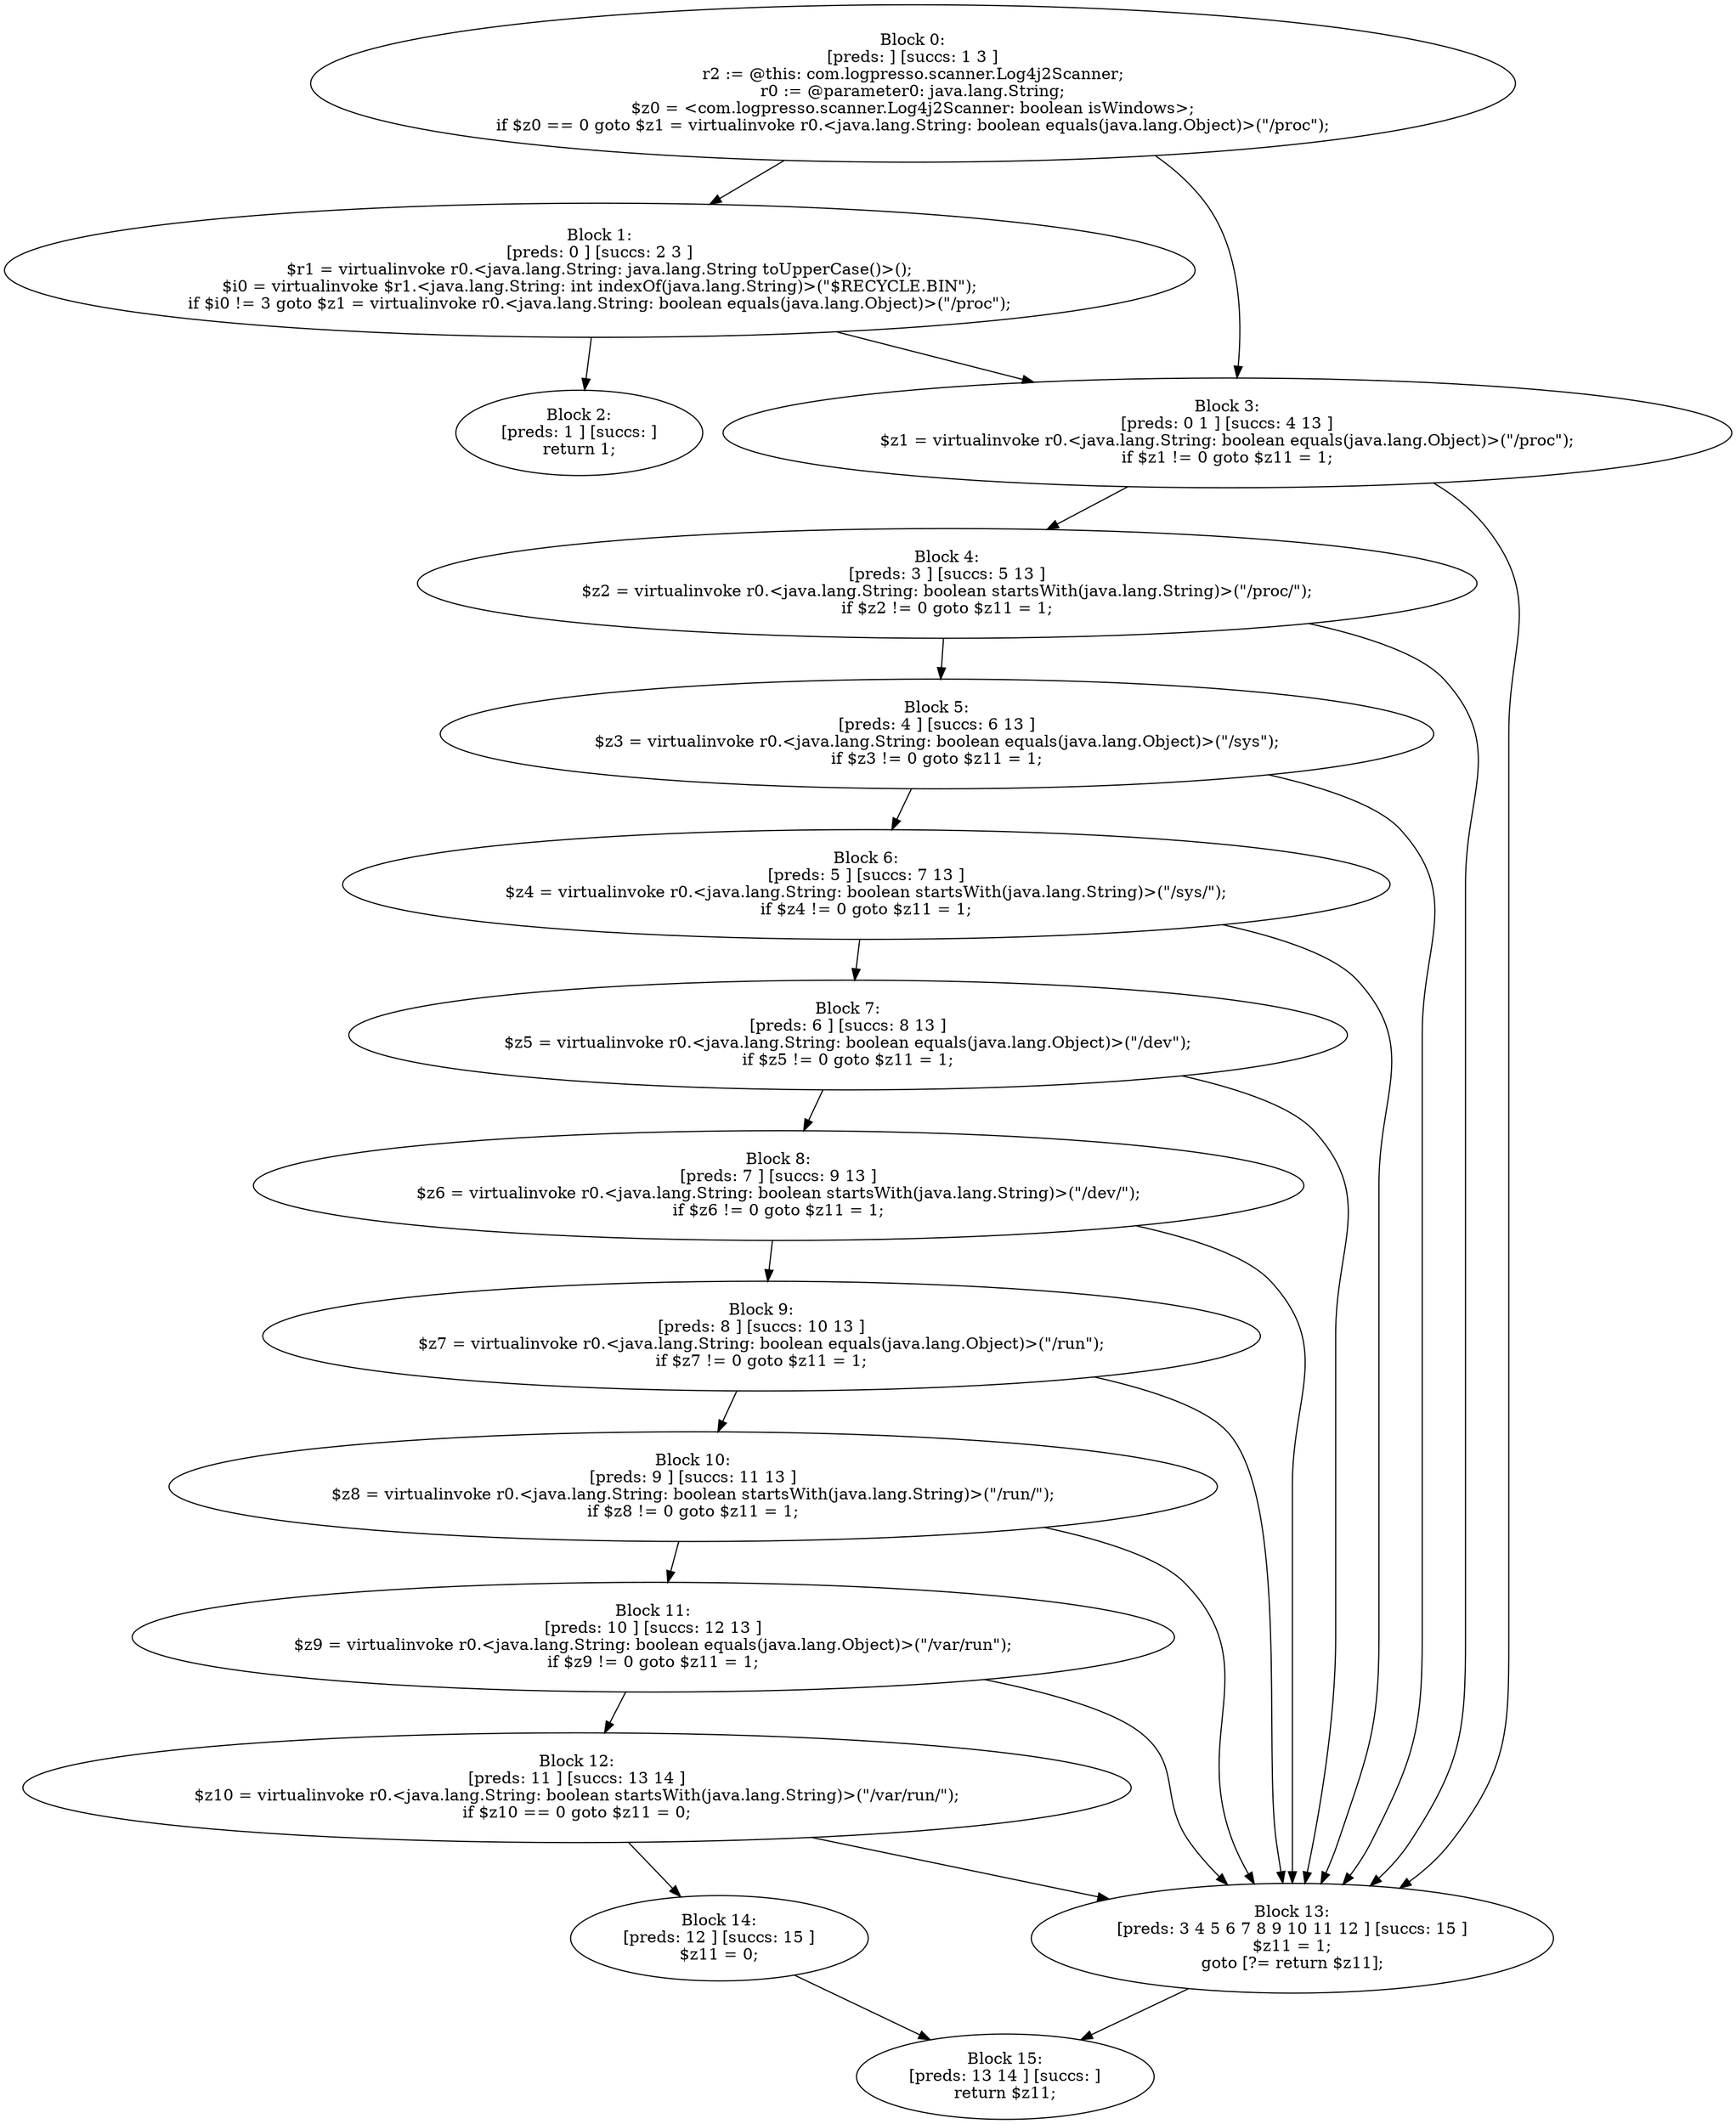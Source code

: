 digraph "unitGraph" {
    "Block 0:
[preds: ] [succs: 1 3 ]
r2 := @this: com.logpresso.scanner.Log4j2Scanner;
r0 := @parameter0: java.lang.String;
$z0 = <com.logpresso.scanner.Log4j2Scanner: boolean isWindows>;
if $z0 == 0 goto $z1 = virtualinvoke r0.<java.lang.String: boolean equals(java.lang.Object)>(\"/proc\");
"
    "Block 1:
[preds: 0 ] [succs: 2 3 ]
$r1 = virtualinvoke r0.<java.lang.String: java.lang.String toUpperCase()>();
$i0 = virtualinvoke $r1.<java.lang.String: int indexOf(java.lang.String)>(\"$RECYCLE.BIN\");
if $i0 != 3 goto $z1 = virtualinvoke r0.<java.lang.String: boolean equals(java.lang.Object)>(\"/proc\");
"
    "Block 2:
[preds: 1 ] [succs: ]
return 1;
"
    "Block 3:
[preds: 0 1 ] [succs: 4 13 ]
$z1 = virtualinvoke r0.<java.lang.String: boolean equals(java.lang.Object)>(\"/proc\");
if $z1 != 0 goto $z11 = 1;
"
    "Block 4:
[preds: 3 ] [succs: 5 13 ]
$z2 = virtualinvoke r0.<java.lang.String: boolean startsWith(java.lang.String)>(\"/proc/\");
if $z2 != 0 goto $z11 = 1;
"
    "Block 5:
[preds: 4 ] [succs: 6 13 ]
$z3 = virtualinvoke r0.<java.lang.String: boolean equals(java.lang.Object)>(\"/sys\");
if $z3 != 0 goto $z11 = 1;
"
    "Block 6:
[preds: 5 ] [succs: 7 13 ]
$z4 = virtualinvoke r0.<java.lang.String: boolean startsWith(java.lang.String)>(\"/sys/\");
if $z4 != 0 goto $z11 = 1;
"
    "Block 7:
[preds: 6 ] [succs: 8 13 ]
$z5 = virtualinvoke r0.<java.lang.String: boolean equals(java.lang.Object)>(\"/dev\");
if $z5 != 0 goto $z11 = 1;
"
    "Block 8:
[preds: 7 ] [succs: 9 13 ]
$z6 = virtualinvoke r0.<java.lang.String: boolean startsWith(java.lang.String)>(\"/dev/\");
if $z6 != 0 goto $z11 = 1;
"
    "Block 9:
[preds: 8 ] [succs: 10 13 ]
$z7 = virtualinvoke r0.<java.lang.String: boolean equals(java.lang.Object)>(\"/run\");
if $z7 != 0 goto $z11 = 1;
"
    "Block 10:
[preds: 9 ] [succs: 11 13 ]
$z8 = virtualinvoke r0.<java.lang.String: boolean startsWith(java.lang.String)>(\"/run/\");
if $z8 != 0 goto $z11 = 1;
"
    "Block 11:
[preds: 10 ] [succs: 12 13 ]
$z9 = virtualinvoke r0.<java.lang.String: boolean equals(java.lang.Object)>(\"/var/run\");
if $z9 != 0 goto $z11 = 1;
"
    "Block 12:
[preds: 11 ] [succs: 13 14 ]
$z10 = virtualinvoke r0.<java.lang.String: boolean startsWith(java.lang.String)>(\"/var/run/\");
if $z10 == 0 goto $z11 = 0;
"
    "Block 13:
[preds: 3 4 5 6 7 8 9 10 11 12 ] [succs: 15 ]
$z11 = 1;
goto [?= return $z11];
"
    "Block 14:
[preds: 12 ] [succs: 15 ]
$z11 = 0;
"
    "Block 15:
[preds: 13 14 ] [succs: ]
return $z11;
"
    "Block 0:
[preds: ] [succs: 1 3 ]
r2 := @this: com.logpresso.scanner.Log4j2Scanner;
r0 := @parameter0: java.lang.String;
$z0 = <com.logpresso.scanner.Log4j2Scanner: boolean isWindows>;
if $z0 == 0 goto $z1 = virtualinvoke r0.<java.lang.String: boolean equals(java.lang.Object)>(\"/proc\");
"->"Block 1:
[preds: 0 ] [succs: 2 3 ]
$r1 = virtualinvoke r0.<java.lang.String: java.lang.String toUpperCase()>();
$i0 = virtualinvoke $r1.<java.lang.String: int indexOf(java.lang.String)>(\"$RECYCLE.BIN\");
if $i0 != 3 goto $z1 = virtualinvoke r0.<java.lang.String: boolean equals(java.lang.Object)>(\"/proc\");
";
    "Block 0:
[preds: ] [succs: 1 3 ]
r2 := @this: com.logpresso.scanner.Log4j2Scanner;
r0 := @parameter0: java.lang.String;
$z0 = <com.logpresso.scanner.Log4j2Scanner: boolean isWindows>;
if $z0 == 0 goto $z1 = virtualinvoke r0.<java.lang.String: boolean equals(java.lang.Object)>(\"/proc\");
"->"Block 3:
[preds: 0 1 ] [succs: 4 13 ]
$z1 = virtualinvoke r0.<java.lang.String: boolean equals(java.lang.Object)>(\"/proc\");
if $z1 != 0 goto $z11 = 1;
";
    "Block 1:
[preds: 0 ] [succs: 2 3 ]
$r1 = virtualinvoke r0.<java.lang.String: java.lang.String toUpperCase()>();
$i0 = virtualinvoke $r1.<java.lang.String: int indexOf(java.lang.String)>(\"$RECYCLE.BIN\");
if $i0 != 3 goto $z1 = virtualinvoke r0.<java.lang.String: boolean equals(java.lang.Object)>(\"/proc\");
"->"Block 2:
[preds: 1 ] [succs: ]
return 1;
";
    "Block 1:
[preds: 0 ] [succs: 2 3 ]
$r1 = virtualinvoke r0.<java.lang.String: java.lang.String toUpperCase()>();
$i0 = virtualinvoke $r1.<java.lang.String: int indexOf(java.lang.String)>(\"$RECYCLE.BIN\");
if $i0 != 3 goto $z1 = virtualinvoke r0.<java.lang.String: boolean equals(java.lang.Object)>(\"/proc\");
"->"Block 3:
[preds: 0 1 ] [succs: 4 13 ]
$z1 = virtualinvoke r0.<java.lang.String: boolean equals(java.lang.Object)>(\"/proc\");
if $z1 != 0 goto $z11 = 1;
";
    "Block 3:
[preds: 0 1 ] [succs: 4 13 ]
$z1 = virtualinvoke r0.<java.lang.String: boolean equals(java.lang.Object)>(\"/proc\");
if $z1 != 0 goto $z11 = 1;
"->"Block 4:
[preds: 3 ] [succs: 5 13 ]
$z2 = virtualinvoke r0.<java.lang.String: boolean startsWith(java.lang.String)>(\"/proc/\");
if $z2 != 0 goto $z11 = 1;
";
    "Block 3:
[preds: 0 1 ] [succs: 4 13 ]
$z1 = virtualinvoke r0.<java.lang.String: boolean equals(java.lang.Object)>(\"/proc\");
if $z1 != 0 goto $z11 = 1;
"->"Block 13:
[preds: 3 4 5 6 7 8 9 10 11 12 ] [succs: 15 ]
$z11 = 1;
goto [?= return $z11];
";
    "Block 4:
[preds: 3 ] [succs: 5 13 ]
$z2 = virtualinvoke r0.<java.lang.String: boolean startsWith(java.lang.String)>(\"/proc/\");
if $z2 != 0 goto $z11 = 1;
"->"Block 5:
[preds: 4 ] [succs: 6 13 ]
$z3 = virtualinvoke r0.<java.lang.String: boolean equals(java.lang.Object)>(\"/sys\");
if $z3 != 0 goto $z11 = 1;
";
    "Block 4:
[preds: 3 ] [succs: 5 13 ]
$z2 = virtualinvoke r0.<java.lang.String: boolean startsWith(java.lang.String)>(\"/proc/\");
if $z2 != 0 goto $z11 = 1;
"->"Block 13:
[preds: 3 4 5 6 7 8 9 10 11 12 ] [succs: 15 ]
$z11 = 1;
goto [?= return $z11];
";
    "Block 5:
[preds: 4 ] [succs: 6 13 ]
$z3 = virtualinvoke r0.<java.lang.String: boolean equals(java.lang.Object)>(\"/sys\");
if $z3 != 0 goto $z11 = 1;
"->"Block 6:
[preds: 5 ] [succs: 7 13 ]
$z4 = virtualinvoke r0.<java.lang.String: boolean startsWith(java.lang.String)>(\"/sys/\");
if $z4 != 0 goto $z11 = 1;
";
    "Block 5:
[preds: 4 ] [succs: 6 13 ]
$z3 = virtualinvoke r0.<java.lang.String: boolean equals(java.lang.Object)>(\"/sys\");
if $z3 != 0 goto $z11 = 1;
"->"Block 13:
[preds: 3 4 5 6 7 8 9 10 11 12 ] [succs: 15 ]
$z11 = 1;
goto [?= return $z11];
";
    "Block 6:
[preds: 5 ] [succs: 7 13 ]
$z4 = virtualinvoke r0.<java.lang.String: boolean startsWith(java.lang.String)>(\"/sys/\");
if $z4 != 0 goto $z11 = 1;
"->"Block 7:
[preds: 6 ] [succs: 8 13 ]
$z5 = virtualinvoke r0.<java.lang.String: boolean equals(java.lang.Object)>(\"/dev\");
if $z5 != 0 goto $z11 = 1;
";
    "Block 6:
[preds: 5 ] [succs: 7 13 ]
$z4 = virtualinvoke r0.<java.lang.String: boolean startsWith(java.lang.String)>(\"/sys/\");
if $z4 != 0 goto $z11 = 1;
"->"Block 13:
[preds: 3 4 5 6 7 8 9 10 11 12 ] [succs: 15 ]
$z11 = 1;
goto [?= return $z11];
";
    "Block 7:
[preds: 6 ] [succs: 8 13 ]
$z5 = virtualinvoke r0.<java.lang.String: boolean equals(java.lang.Object)>(\"/dev\");
if $z5 != 0 goto $z11 = 1;
"->"Block 8:
[preds: 7 ] [succs: 9 13 ]
$z6 = virtualinvoke r0.<java.lang.String: boolean startsWith(java.lang.String)>(\"/dev/\");
if $z6 != 0 goto $z11 = 1;
";
    "Block 7:
[preds: 6 ] [succs: 8 13 ]
$z5 = virtualinvoke r0.<java.lang.String: boolean equals(java.lang.Object)>(\"/dev\");
if $z5 != 0 goto $z11 = 1;
"->"Block 13:
[preds: 3 4 5 6 7 8 9 10 11 12 ] [succs: 15 ]
$z11 = 1;
goto [?= return $z11];
";
    "Block 8:
[preds: 7 ] [succs: 9 13 ]
$z6 = virtualinvoke r0.<java.lang.String: boolean startsWith(java.lang.String)>(\"/dev/\");
if $z6 != 0 goto $z11 = 1;
"->"Block 9:
[preds: 8 ] [succs: 10 13 ]
$z7 = virtualinvoke r0.<java.lang.String: boolean equals(java.lang.Object)>(\"/run\");
if $z7 != 0 goto $z11 = 1;
";
    "Block 8:
[preds: 7 ] [succs: 9 13 ]
$z6 = virtualinvoke r0.<java.lang.String: boolean startsWith(java.lang.String)>(\"/dev/\");
if $z6 != 0 goto $z11 = 1;
"->"Block 13:
[preds: 3 4 5 6 7 8 9 10 11 12 ] [succs: 15 ]
$z11 = 1;
goto [?= return $z11];
";
    "Block 9:
[preds: 8 ] [succs: 10 13 ]
$z7 = virtualinvoke r0.<java.lang.String: boolean equals(java.lang.Object)>(\"/run\");
if $z7 != 0 goto $z11 = 1;
"->"Block 10:
[preds: 9 ] [succs: 11 13 ]
$z8 = virtualinvoke r0.<java.lang.String: boolean startsWith(java.lang.String)>(\"/run/\");
if $z8 != 0 goto $z11 = 1;
";
    "Block 9:
[preds: 8 ] [succs: 10 13 ]
$z7 = virtualinvoke r0.<java.lang.String: boolean equals(java.lang.Object)>(\"/run\");
if $z7 != 0 goto $z11 = 1;
"->"Block 13:
[preds: 3 4 5 6 7 8 9 10 11 12 ] [succs: 15 ]
$z11 = 1;
goto [?= return $z11];
";
    "Block 10:
[preds: 9 ] [succs: 11 13 ]
$z8 = virtualinvoke r0.<java.lang.String: boolean startsWith(java.lang.String)>(\"/run/\");
if $z8 != 0 goto $z11 = 1;
"->"Block 11:
[preds: 10 ] [succs: 12 13 ]
$z9 = virtualinvoke r0.<java.lang.String: boolean equals(java.lang.Object)>(\"/var/run\");
if $z9 != 0 goto $z11 = 1;
";
    "Block 10:
[preds: 9 ] [succs: 11 13 ]
$z8 = virtualinvoke r0.<java.lang.String: boolean startsWith(java.lang.String)>(\"/run/\");
if $z8 != 0 goto $z11 = 1;
"->"Block 13:
[preds: 3 4 5 6 7 8 9 10 11 12 ] [succs: 15 ]
$z11 = 1;
goto [?= return $z11];
";
    "Block 11:
[preds: 10 ] [succs: 12 13 ]
$z9 = virtualinvoke r0.<java.lang.String: boolean equals(java.lang.Object)>(\"/var/run\");
if $z9 != 0 goto $z11 = 1;
"->"Block 12:
[preds: 11 ] [succs: 13 14 ]
$z10 = virtualinvoke r0.<java.lang.String: boolean startsWith(java.lang.String)>(\"/var/run/\");
if $z10 == 0 goto $z11 = 0;
";
    "Block 11:
[preds: 10 ] [succs: 12 13 ]
$z9 = virtualinvoke r0.<java.lang.String: boolean equals(java.lang.Object)>(\"/var/run\");
if $z9 != 0 goto $z11 = 1;
"->"Block 13:
[preds: 3 4 5 6 7 8 9 10 11 12 ] [succs: 15 ]
$z11 = 1;
goto [?= return $z11];
";
    "Block 12:
[preds: 11 ] [succs: 13 14 ]
$z10 = virtualinvoke r0.<java.lang.String: boolean startsWith(java.lang.String)>(\"/var/run/\");
if $z10 == 0 goto $z11 = 0;
"->"Block 13:
[preds: 3 4 5 6 7 8 9 10 11 12 ] [succs: 15 ]
$z11 = 1;
goto [?= return $z11];
";
    "Block 12:
[preds: 11 ] [succs: 13 14 ]
$z10 = virtualinvoke r0.<java.lang.String: boolean startsWith(java.lang.String)>(\"/var/run/\");
if $z10 == 0 goto $z11 = 0;
"->"Block 14:
[preds: 12 ] [succs: 15 ]
$z11 = 0;
";
    "Block 13:
[preds: 3 4 5 6 7 8 9 10 11 12 ] [succs: 15 ]
$z11 = 1;
goto [?= return $z11];
"->"Block 15:
[preds: 13 14 ] [succs: ]
return $z11;
";
    "Block 14:
[preds: 12 ] [succs: 15 ]
$z11 = 0;
"->"Block 15:
[preds: 13 14 ] [succs: ]
return $z11;
";
}
